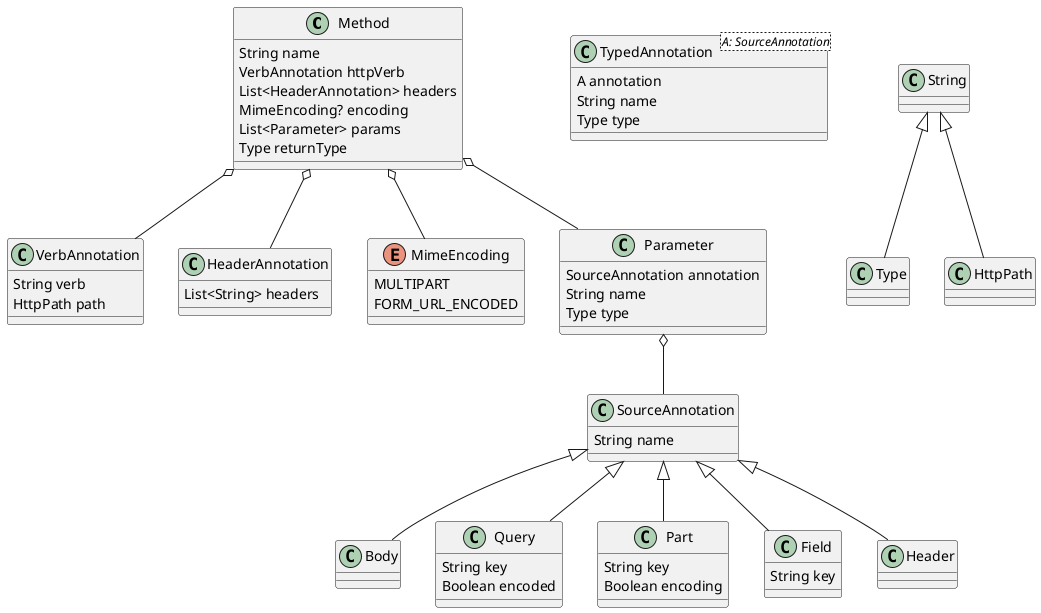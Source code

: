 @startuml

class Method {
    String name
    VerbAnnotation httpVerb
    List<HeaderAnnotation> headers
    MimeEncoding? encoding
    List<Parameter> params
    Type returnType
}

class VerbAnnotation {
    String verb
    HttpPath path
}

class HeaderAnnotation {
    List<String> headers
}

enum MimeEncoding {
    MULTIPART
    FORM_URL_ENCODED
}

class Parameter {
    SourceAnnotation annotation
    String name
    Type type
}

class TypedAnnotation<A: SourceAnnotation> {
    A annotation
    String name
    Type type
}

String <|-- Type

String <|-- HttpPath

class SourceAnnotation {
    String name
}

class Body

class Query {
    String key
    Boolean encoded
}

class Part {
    String key
    Boolean encoding
}

class Field {
    String key
}

class Header

SourceAnnotation <|-- Body
SourceAnnotation <|-- Query
SourceAnnotation <|-- Part
SourceAnnotation <|-- Field
SourceAnnotation <|-- Header

Method o-- VerbAnnotation
Method o-- HeaderAnnotation
Method o-- MimeEncoding
Method o-- Parameter
Parameter o-- SourceAnnotation


@enduml